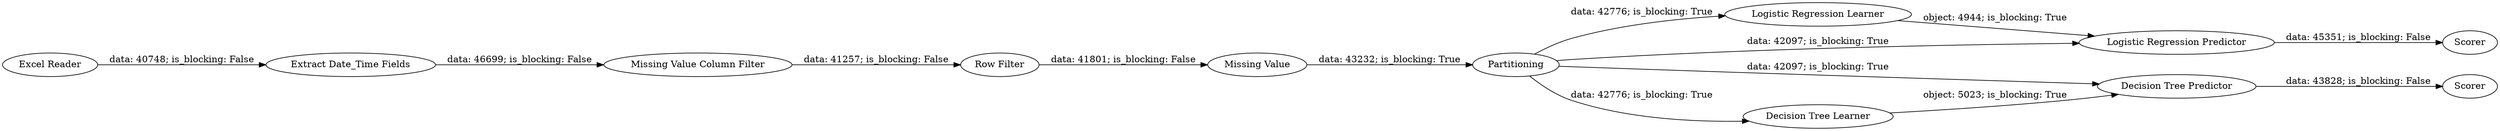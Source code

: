 digraph {
	"-3552165162521617825_9" [label="Logistic Regression Learner"]
	"-3552165162521617825_12" [label=Scorer]
	"-3552165162521617825_10" [label="Logistic Regression Predictor"]
	"-3552165162521617825_6" [label=Partitioning]
	"-3552165162521617825_8" [label="Decision Tree Predictor"]
	"-3552165162521617825_3" [label="Missing Value Column Filter"]
	"-3552165162521617825_7" [label="Decision Tree Learner"]
	"-3552165162521617825_4" [label="Row Filter"]
	"-3552165162521617825_11" [label=Scorer]
	"-3552165162521617825_5" [label="Missing Value"]
	"-3552165162521617825_2" [label="Excel Reader"]
	"-3552165162521617825_1" [label="Extract Date_Time Fields"]
	"-3552165162521617825_10" -> "-3552165162521617825_12" [label="data: 45351; is_blocking: False"]
	"-3552165162521617825_7" -> "-3552165162521617825_8" [label="object: 5023; is_blocking: True"]
	"-3552165162521617825_1" -> "-3552165162521617825_3" [label="data: 46699; is_blocking: False"]
	"-3552165162521617825_6" -> "-3552165162521617825_9" [label="data: 42776; is_blocking: True"]
	"-3552165162521617825_4" -> "-3552165162521617825_5" [label="data: 41801; is_blocking: False"]
	"-3552165162521617825_8" -> "-3552165162521617825_11" [label="data: 43828; is_blocking: False"]
	"-3552165162521617825_6" -> "-3552165162521617825_7" [label="data: 42776; is_blocking: True"]
	"-3552165162521617825_2" -> "-3552165162521617825_1" [label="data: 40748; is_blocking: False"]
	"-3552165162521617825_6" -> "-3552165162521617825_8" [label="data: 42097; is_blocking: True"]
	"-3552165162521617825_6" -> "-3552165162521617825_10" [label="data: 42097; is_blocking: True"]
	"-3552165162521617825_5" -> "-3552165162521617825_6" [label="data: 43232; is_blocking: True"]
	"-3552165162521617825_3" -> "-3552165162521617825_4" [label="data: 41257; is_blocking: False"]
	"-3552165162521617825_9" -> "-3552165162521617825_10" [label="object: 4944; is_blocking: True"]
	rankdir=LR
}
